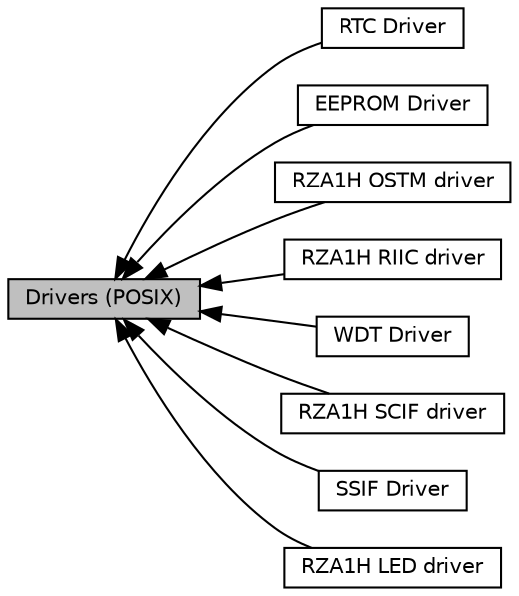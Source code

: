 digraph "Drivers (POSIX)"
{
  edge [fontname="Helvetica",fontsize="10",labelfontname="Helvetica",labelfontsize="10"];
  node [fontname="Helvetica",fontsize="10",shape=box];
  rankdir=LR;
  Node6 [label="RTC Driver",height=0.2,width=0.4,color="black", fillcolor="white", style="filled",URL="$d4/d2b/group__R__SW__PKG__93__RTC__API.html",tooltip="This interface provides access to an Real-Time Clock RTC device."];
  Node3 [label="EEPROM Driver",height=0.2,width=0.4,color="black", fillcolor="white", style="filled",URL="$da/def/group__R__SW__PKG__93__EEPROM__API.html",tooltip="This interface provides access to an EEPROM memory device."];
  Node2 [label="RZA1H OSTM driver",height=0.2,width=0.4,color="black", fillcolor="white", style="filled",URL="$d3/dcb/group__SSGSTARC__37__OSTM__DRIVER.html",tooltip="This interface provides access to the OSTM peripheral See OSTM High Level Driver API for details."];
  Node4 [label="RZA1H RIIC driver",height=0.2,width=0.4,color="black", fillcolor="white", style="filled",URL="$d4/dbd/group__SSGSTARC__56__RIIC__API.html",tooltip="This interface provides access to the RIIC peripheral on the RZA1H board. See RIIC High Level Driver ..."];
  Node9 [label="WDT Driver",height=0.2,width=0.4,color="black", fillcolor="white", style="filled",URL="$d8/da0/group__R__SW__PKG__93__WDT__API.html",tooltip="This interface provides access to an Watchdog Timer device."];
  Node7 [label="RZA1H SCIF driver",height=0.2,width=0.4,color="black", fillcolor="white", style="filled",URL="$d9/de8/group__R__SW__PKG__93__SCIF__API.html",tooltip="This interface provides access to the Serial SCIF peripheral on the RZA1H board. See SCIF High Level ..."];
  Node8 [label="SSIF Driver",height=0.2,width=0.4,color="black", fillcolor="white", style="filled",URL="$dc/df3/group__R__SW__PKG__93__SSIF__API.html",tooltip="This interface provides access to the Serial Sound Interface SSIF peripheral."];
  Node5 [label="RZA1H LED driver",height=0.2,width=0.4,color="black", fillcolor="white", style="filled",URL="$dd/d85/group__R__SW__PKG__93__LED__API.html",tooltip="This interface provides access to the LED on the RZA1H board See LED High Level Driver for details."];
  Node1 [label="Drivers (POSIX)",height=0.2,width=0.4,color="black", fillcolor="grey75", style="filled", fontcolor="black",tooltip="POSIX interface drivers."];
  Node1->Node2 [shape=plaintext, dir="back", style="solid"];
  Node1->Node3 [shape=plaintext, dir="back", style="solid"];
  Node1->Node4 [shape=plaintext, dir="back", style="solid"];
  Node1->Node5 [shape=plaintext, dir="back", style="solid"];
  Node1->Node6 [shape=plaintext, dir="back", style="solid"];
  Node1->Node7 [shape=plaintext, dir="back", style="solid"];
  Node1->Node8 [shape=plaintext, dir="back", style="solid"];
  Node1->Node9 [shape=plaintext, dir="back", style="solid"];
}
